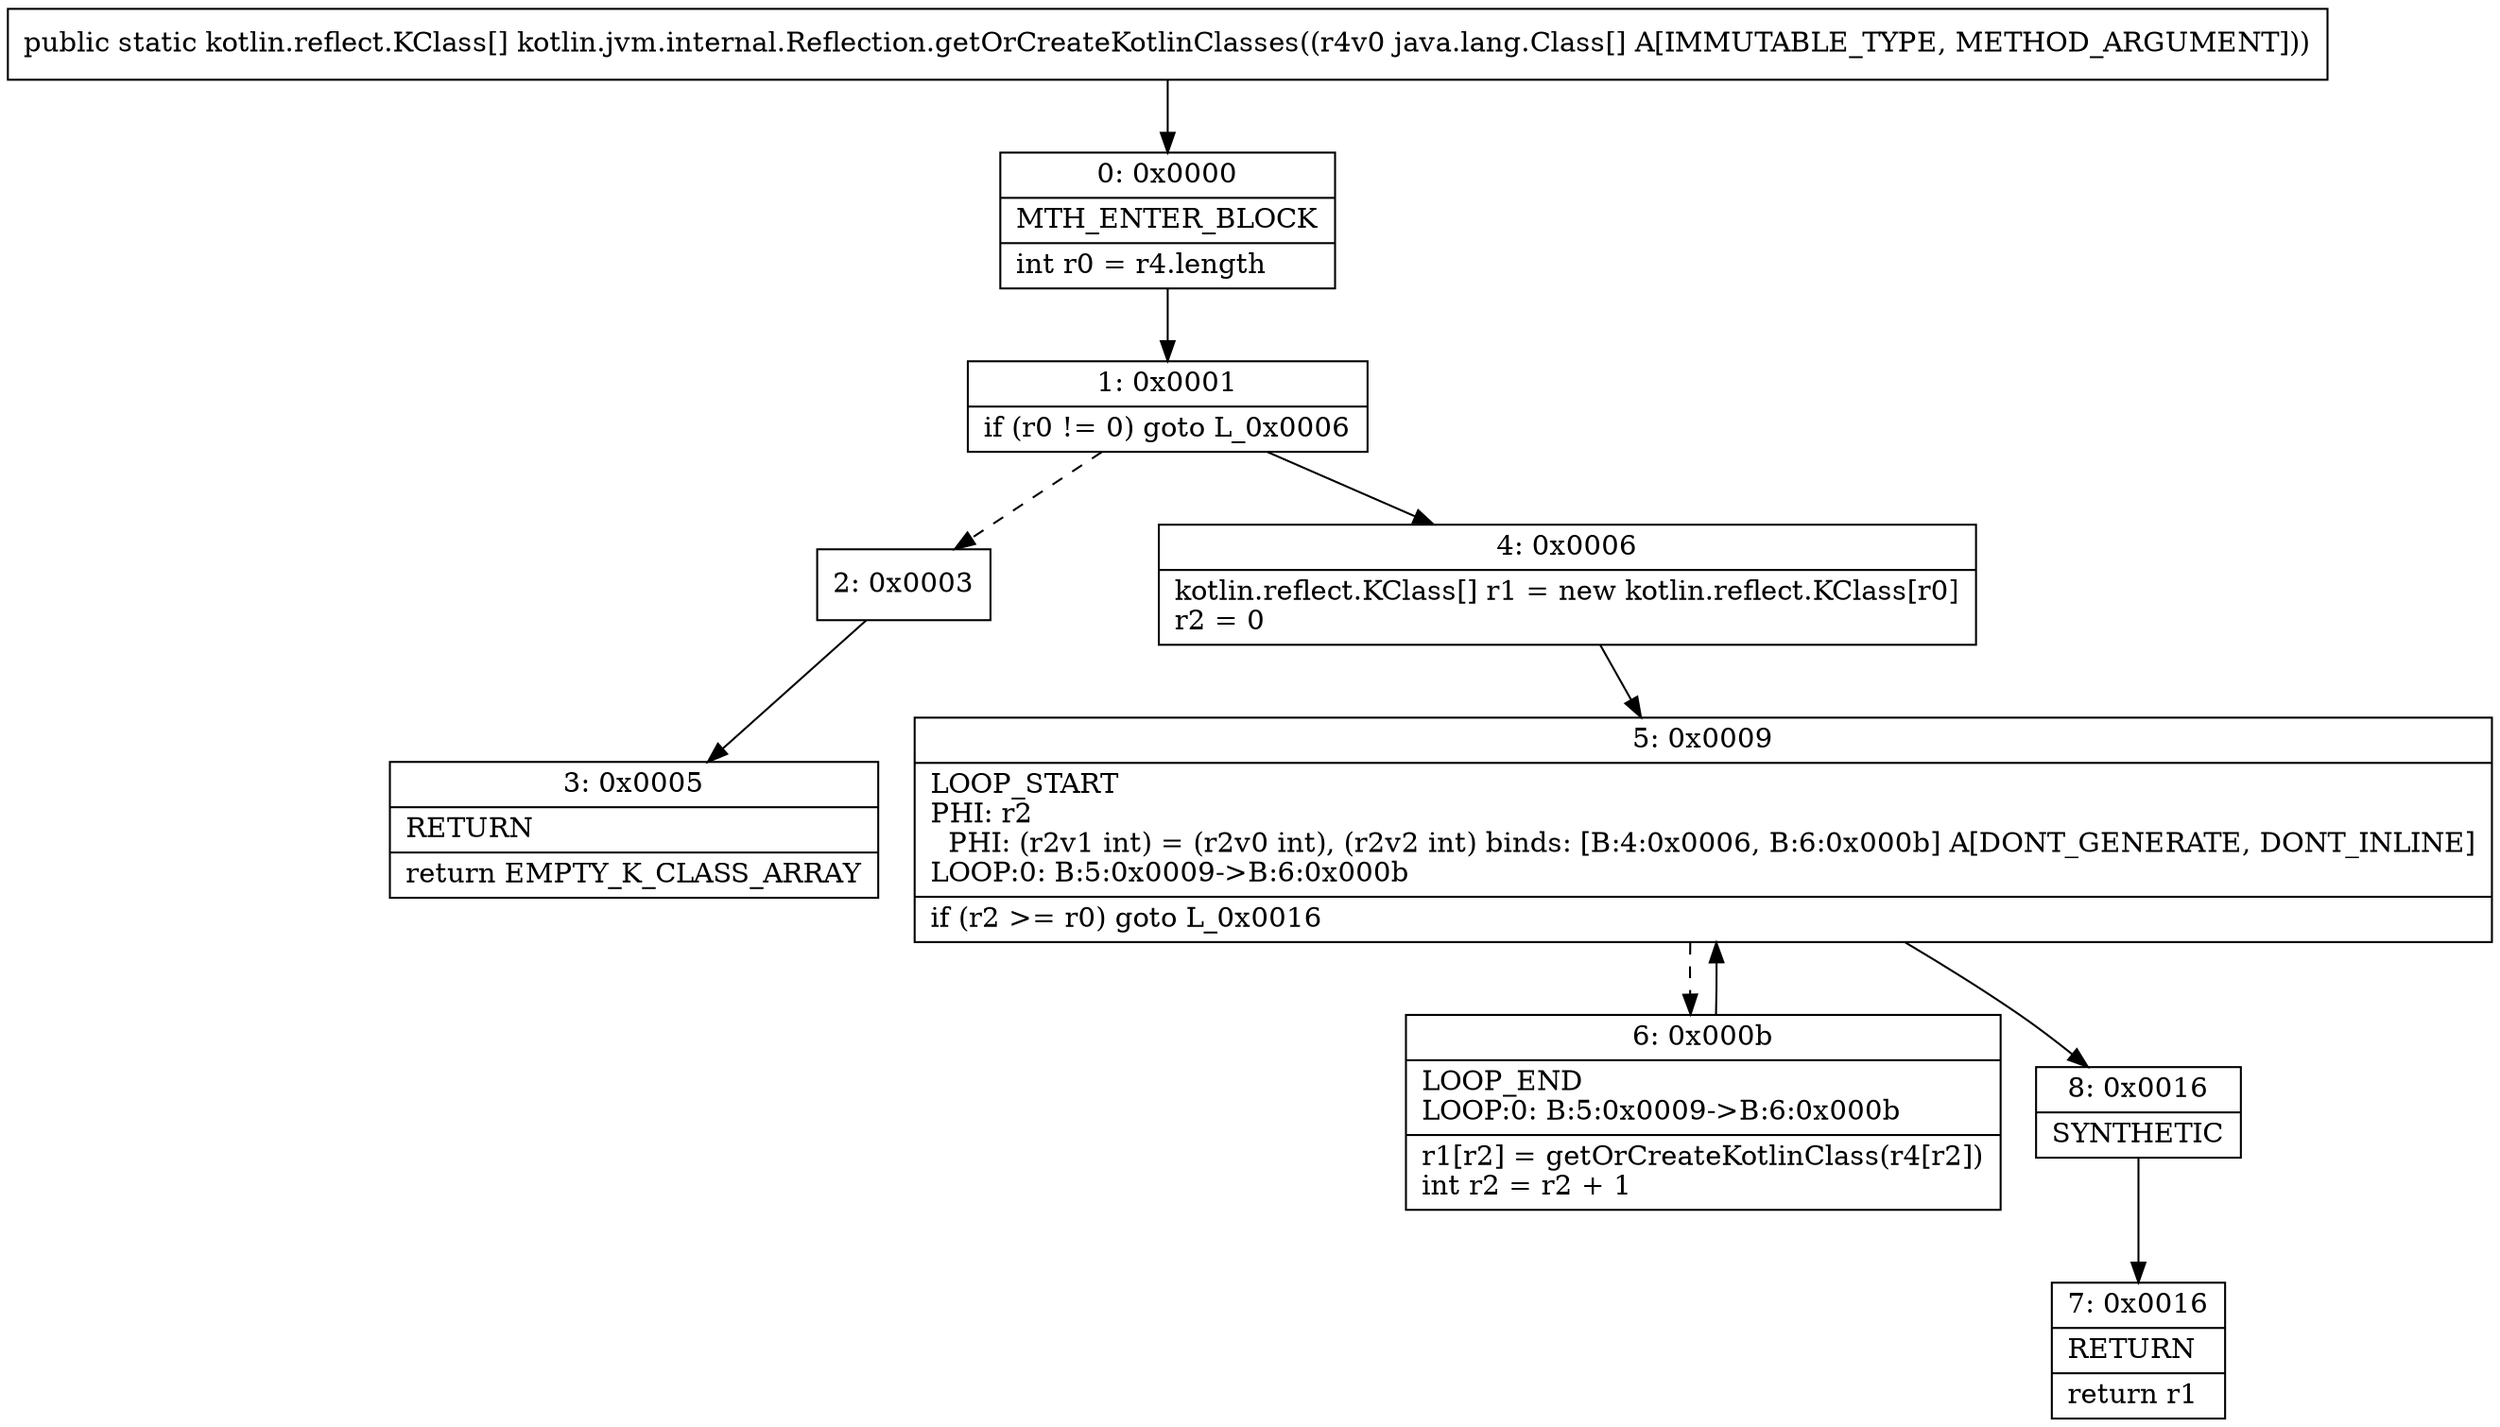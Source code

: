 digraph "CFG forkotlin.jvm.internal.Reflection.getOrCreateKotlinClasses([Ljava\/lang\/Class;)[Lkotlin\/reflect\/KClass;" {
Node_0 [shape=record,label="{0\:\ 0x0000|MTH_ENTER_BLOCK\l|int r0 = r4.length\l}"];
Node_1 [shape=record,label="{1\:\ 0x0001|if (r0 != 0) goto L_0x0006\l}"];
Node_2 [shape=record,label="{2\:\ 0x0003}"];
Node_3 [shape=record,label="{3\:\ 0x0005|RETURN\l|return EMPTY_K_CLASS_ARRAY\l}"];
Node_4 [shape=record,label="{4\:\ 0x0006|kotlin.reflect.KClass[] r1 = new kotlin.reflect.KClass[r0]\lr2 = 0\l}"];
Node_5 [shape=record,label="{5\:\ 0x0009|LOOP_START\lPHI: r2 \l  PHI: (r2v1 int) = (r2v0 int), (r2v2 int) binds: [B:4:0x0006, B:6:0x000b] A[DONT_GENERATE, DONT_INLINE]\lLOOP:0: B:5:0x0009\-\>B:6:0x000b\l|if (r2 \>= r0) goto L_0x0016\l}"];
Node_6 [shape=record,label="{6\:\ 0x000b|LOOP_END\lLOOP:0: B:5:0x0009\-\>B:6:0x000b\l|r1[r2] = getOrCreateKotlinClass(r4[r2])\lint r2 = r2 + 1\l}"];
Node_7 [shape=record,label="{7\:\ 0x0016|RETURN\l|return r1\l}"];
Node_8 [shape=record,label="{8\:\ 0x0016|SYNTHETIC\l}"];
MethodNode[shape=record,label="{public static kotlin.reflect.KClass[] kotlin.jvm.internal.Reflection.getOrCreateKotlinClasses((r4v0 java.lang.Class[] A[IMMUTABLE_TYPE, METHOD_ARGUMENT])) }"];
MethodNode -> Node_0;
Node_0 -> Node_1;
Node_1 -> Node_2[style=dashed];
Node_1 -> Node_4;
Node_2 -> Node_3;
Node_4 -> Node_5;
Node_5 -> Node_6[style=dashed];
Node_5 -> Node_8;
Node_6 -> Node_5;
Node_8 -> Node_7;
}

